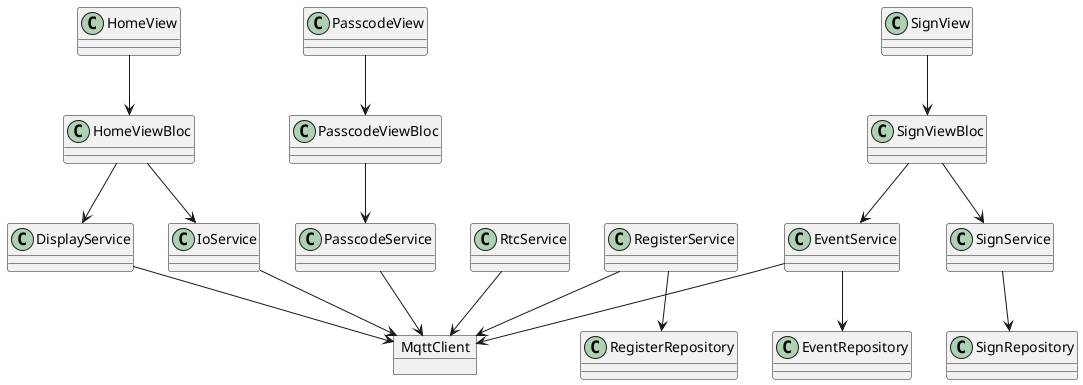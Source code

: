 @startuml
object MqttClient

'Service
class RtcService
class IoService 
class PasscodeService
class SignService
class EventService
class RegisterService
class DisplayService

'Blocs
class HomeViewBloc
class SignViewBloc
class PasscodeViewBloc

'Views
class HomeView
class SignView
class PasscodeView

'Repositories
class RegisterRepository
class SignRepository
class EventRepository

HomeView --> HomeViewBloc
HomeViewBloc --> DisplayService
HomeViewBloc --> IoService
SignView --> SignViewBloc
PasscodeView --> PasscodeViewBloc

SignViewBloc --> SignService
SignService --> SignRepository
PasscodeService --> MqttClient
PasscodeViewBloc --> PasscodeService
SignViewBloc --> EventService
EventService --> EventRepository
RegisterService --> RegisterRepository
RegisterService --> MqttClient
EventService --> MqttClient
RtcService --> MqttClient
IoService --> MqttClient
DisplayService --> MqttClient

@enduml